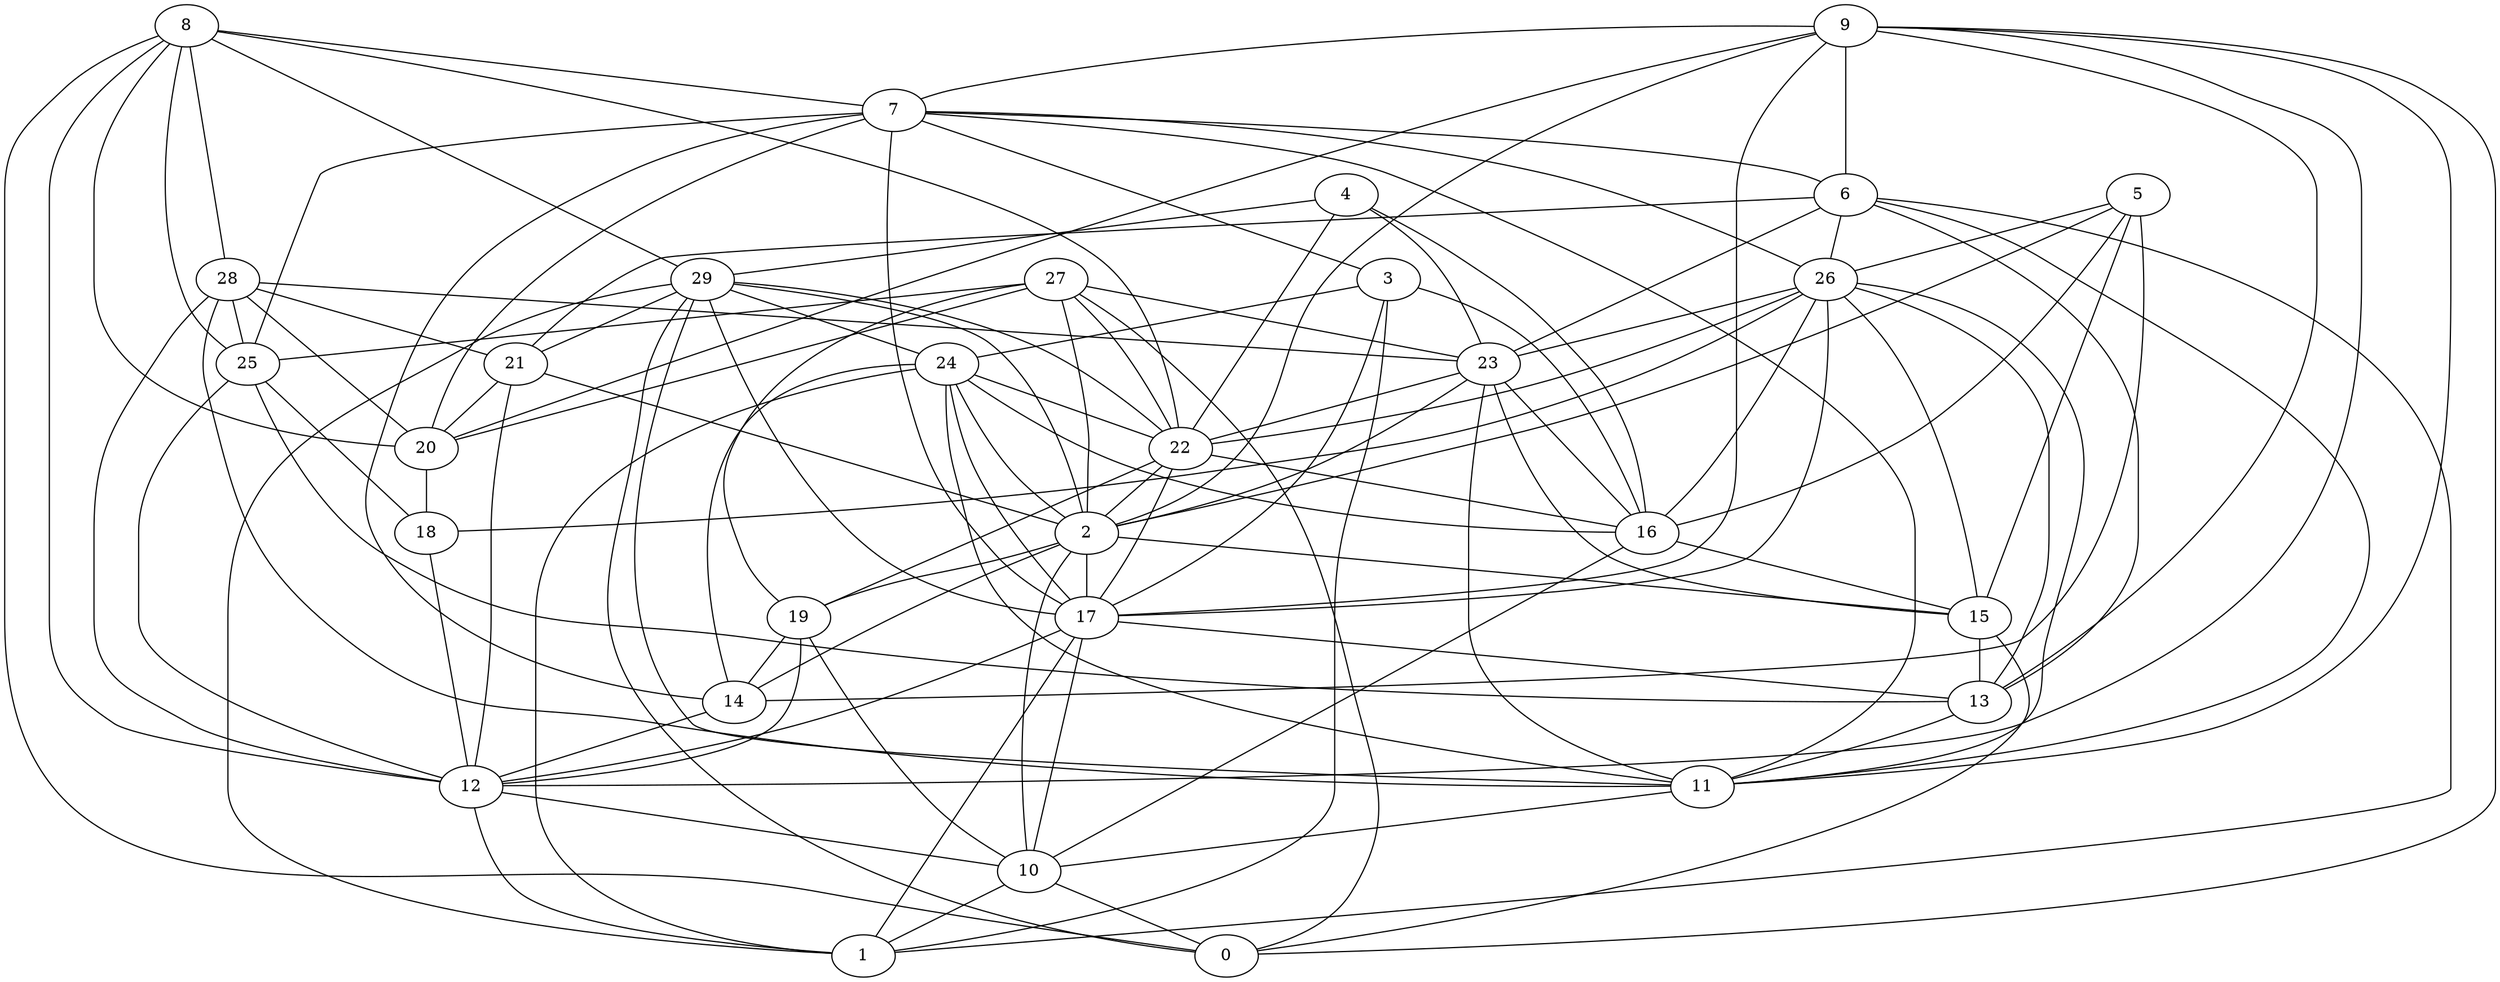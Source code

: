 digraph GG_graph {

subgraph G_graph {
edge [color = black]
"12" -> "1" [dir = none]
"4" -> "22" [dir = none]
"4" -> "23" [dir = none]
"4" -> "29" [dir = none]
"19" -> "14" [dir = none]
"19" -> "12" [dir = none]
"9" -> "2" [dir = none]
"9" -> "11" [dir = none]
"9" -> "13" [dir = none]
"9" -> "7" [dir = none]
"9" -> "6" [dir = none]
"22" -> "16" [dir = none]
"22" -> "19" [dir = none]
"22" -> "2" [dir = none]
"15" -> "13" [dir = none]
"15" -> "0" [dir = none]
"29" -> "17" [dir = none]
"29" -> "24" [dir = none]
"29" -> "11" [dir = none]
"29" -> "2" [dir = none]
"29" -> "0" [dir = none]
"29" -> "1" [dir = none]
"2" -> "15" [dir = none]
"2" -> "10" [dir = none]
"2" -> "14" [dir = none]
"2" -> "17" [dir = none]
"2" -> "19" [dir = none]
"25" -> "12" [dir = none]
"25" -> "13" [dir = none]
"25" -> "18" [dir = none]
"17" -> "10" [dir = none]
"17" -> "12" [dir = none]
"17" -> "13" [dir = none]
"17" -> "1" [dir = none]
"28" -> "12" [dir = none]
"28" -> "23" [dir = none]
"8" -> "12" [dir = none]
"8" -> "0" [dir = none]
"8" -> "29" [dir = none]
"8" -> "25" [dir = none]
"8" -> "28" [dir = none]
"8" -> "7" [dir = none]
"18" -> "12" [dir = none]
"24" -> "17" [dir = none]
"24" -> "14" [dir = none]
"24" -> "1" [dir = none]
"24" -> "22" [dir = none]
"24" -> "16" [dir = none]
"27" -> "0" [dir = none]
"27" -> "23" [dir = none]
"27" -> "22" [dir = none]
"27" -> "2" [dir = none]
"27" -> "19" [dir = none]
"27" -> "20" [dir = none]
"7" -> "3" [dir = none]
"7" -> "11" [dir = none]
"7" -> "25" [dir = none]
"7" -> "20" [dir = none]
"7" -> "6" [dir = none]
"7" -> "17" [dir = none]
"10" -> "0" [dir = none]
"6" -> "1" [dir = none]
"6" -> "11" [dir = none]
"6" -> "21" [dir = none]
"6" -> "26" [dir = none]
"6" -> "13" [dir = none]
"6" -> "23" [dir = none]
"3" -> "24" [dir = none]
"3" -> "1" [dir = none]
"3" -> "16" [dir = none]
"5" -> "15" [dir = none]
"5" -> "14" [dir = none]
"5" -> "2" [dir = none]
"5" -> "26" [dir = none]
"5" -> "16" [dir = none]
"26" -> "16" [dir = none]
"26" -> "17" [dir = none]
"26" -> "18" [dir = none]
"14" -> "12" [dir = none]
"23" -> "15" [dir = none]
"23" -> "22" [dir = none]
"23" -> "11" [dir = none]
"23" -> "2" [dir = none]
"21" -> "20" [dir = none]
"21" -> "12" [dir = none]
"21" -> "2" [dir = none]
"20" -> "18" [dir = none]
"16" -> "10" [dir = none]
"12" -> "10" [dir = none]
"28" -> "25" [dir = none]
"29" -> "22" [dir = none]
"24" -> "2" [dir = none]
"16" -> "15" [dir = none]
"13" -> "11" [dir = none]
"26" -> "15" [dir = none]
"8" -> "22" [dir = none]
"23" -> "16" [dir = none]
"26" -> "22" [dir = none]
"9" -> "0" [dir = none]
"19" -> "10" [dir = none]
"9" -> "20" [dir = none]
"24" -> "11" [dir = none]
"26" -> "23" [dir = none]
"27" -> "25" [dir = none]
"7" -> "26" [dir = none]
"26" -> "11" [dir = none]
"8" -> "20" [dir = none]
"28" -> "21" [dir = none]
"4" -> "16" [dir = none]
"10" -> "1" [dir = none]
"9" -> "12" [dir = none]
"22" -> "17" [dir = none]
"11" -> "10" [dir = none]
"9" -> "17" [dir = none]
"28" -> "20" [dir = none]
"7" -> "14" [dir = none]
"26" -> "13" [dir = none]
"3" -> "17" [dir = none]
"29" -> "21" [dir = none]
"28" -> "11" [dir = none]
}

}

